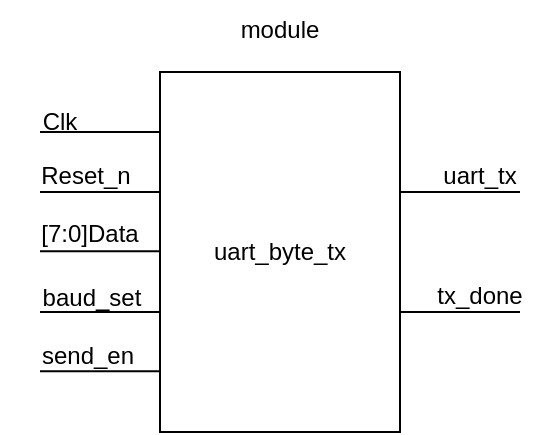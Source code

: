 <mxfile>
    <diagram id="FI_iDMGryRoR3SAqCawZ" name="第 1 页">
        <mxGraphModel dx="546" dy="437" grid="0" gridSize="10" guides="1" tooltips="1" connect="1" arrows="1" fold="1" page="0" pageScale="1" pageWidth="827" pageHeight="1169" background="none" math="0" shadow="0">
            <root>
                <mxCell id="0"/>
                <mxCell id="1" parent="0"/>
                <mxCell id="2" value="uart_byte_tx" style="rounded=0;whiteSpace=wrap;html=1;" parent="1" vertex="1">
                    <mxGeometry x="190" y="140" width="120" height="180" as="geometry"/>
                </mxCell>
                <mxCell id="5" value="" style="endArrow=none;html=1;" parent="1" edge="1">
                    <mxGeometry width="50" height="50" relative="1" as="geometry">
                        <mxPoint x="130" y="170" as="sourcePoint"/>
                        <mxPoint x="190" y="170" as="targetPoint"/>
                    </mxGeometry>
                </mxCell>
                <mxCell id="6" value="" style="endArrow=none;html=1;" parent="1" edge="1">
                    <mxGeometry width="50" height="50" relative="1" as="geometry">
                        <mxPoint x="130" y="200" as="sourcePoint"/>
                        <mxPoint x="190" y="200" as="targetPoint"/>
                    </mxGeometry>
                </mxCell>
                <mxCell id="7" value="" style="endArrow=none;html=1;" parent="1" edge="1">
                    <mxGeometry width="50" height="50" relative="1" as="geometry">
                        <mxPoint x="130" y="229.57" as="sourcePoint"/>
                        <mxPoint x="190" y="229.57" as="targetPoint"/>
                    </mxGeometry>
                </mxCell>
                <mxCell id="8" value="" style="endArrow=none;html=1;" parent="1" edge="1">
                    <mxGeometry width="50" height="50" relative="1" as="geometry">
                        <mxPoint x="130" y="260" as="sourcePoint"/>
                        <mxPoint x="190" y="260" as="targetPoint"/>
                    </mxGeometry>
                </mxCell>
                <mxCell id="9" value="" style="endArrow=none;html=1;" parent="1" edge="1">
                    <mxGeometry width="50" height="50" relative="1" as="geometry">
                        <mxPoint x="130" y="289.57" as="sourcePoint"/>
                        <mxPoint x="190" y="289.57" as="targetPoint"/>
                    </mxGeometry>
                </mxCell>
                <mxCell id="10" value="" style="endArrow=none;html=1;" parent="1" edge="1">
                    <mxGeometry width="50" height="50" relative="1" as="geometry">
                        <mxPoint x="310" y="200" as="sourcePoint"/>
                        <mxPoint x="370" y="200" as="targetPoint"/>
                    </mxGeometry>
                </mxCell>
                <mxCell id="11" value="" style="endArrow=none;html=1;" parent="1" edge="1">
                    <mxGeometry width="50" height="50" relative="1" as="geometry">
                        <mxPoint x="310" y="260.0" as="sourcePoint"/>
                        <mxPoint x="370" y="260.0" as="targetPoint"/>
                    </mxGeometry>
                </mxCell>
                <mxCell id="12" value="Clk" style="text;html=1;strokeColor=none;fillColor=none;align=center;verticalAlign=middle;whiteSpace=wrap;rounded=0;" parent="1" vertex="1">
                    <mxGeometry x="110" y="150" width="60" height="30" as="geometry"/>
                </mxCell>
                <mxCell id="13" value="Reset_n" style="text;html=1;strokeColor=none;fillColor=none;align=center;verticalAlign=middle;whiteSpace=wrap;rounded=0;" parent="1" vertex="1">
                    <mxGeometry x="123" y="177" width="60" height="30" as="geometry"/>
                </mxCell>
                <mxCell id="14" value="[7:0]Data" style="text;html=1;strokeColor=none;fillColor=none;align=center;verticalAlign=middle;whiteSpace=wrap;rounded=0;" parent="1" vertex="1">
                    <mxGeometry x="125" y="206" width="60" height="30" as="geometry"/>
                </mxCell>
                <mxCell id="15" value="baud_set" style="text;html=1;strokeColor=none;fillColor=none;align=center;verticalAlign=middle;whiteSpace=wrap;rounded=0;" parent="1" vertex="1">
                    <mxGeometry x="126" y="238" width="60" height="30" as="geometry"/>
                </mxCell>
                <mxCell id="18" value="send_en" style="text;html=1;strokeColor=none;fillColor=none;align=center;verticalAlign=middle;whiteSpace=wrap;rounded=0;" parent="1" vertex="1">
                    <mxGeometry x="124" y="267" width="60" height="30" as="geometry"/>
                </mxCell>
                <mxCell id="19" value="uart_tx" style="text;html=1;strokeColor=none;fillColor=none;align=center;verticalAlign=middle;whiteSpace=wrap;rounded=0;" parent="1" vertex="1">
                    <mxGeometry x="320" y="177" width="60" height="30" as="geometry"/>
                </mxCell>
                <mxCell id="22" value="tx_done" style="text;html=1;strokeColor=none;fillColor=none;align=center;verticalAlign=middle;whiteSpace=wrap;rounded=0;" parent="1" vertex="1">
                    <mxGeometry x="320" y="237" width="60" height="30" as="geometry"/>
                </mxCell>
                <mxCell id="23" value="module" style="text;html=1;strokeColor=none;fillColor=none;align=center;verticalAlign=middle;whiteSpace=wrap;rounded=0;" parent="1" vertex="1">
                    <mxGeometry x="220" y="104" width="60" height="30" as="geometry"/>
                </mxCell>
            </root>
        </mxGraphModel>
    </diagram>
    <diagram id="3U00DbREcB3_zhFsKzXH" name="第 2 页">
        <mxGraphModel dx="734" dy="437" grid="0" gridSize="10" guides="1" tooltips="1" connect="1" arrows="1" fold="1" page="1" pageScale="1" pageWidth="827" pageHeight="1169" math="0" shadow="0">
            <root>
                <mxCell id="7oGK_oAtvqMJSJdlXzcU-0"/>
                <mxCell id="7oGK_oAtvqMJSJdlXzcU-1" parent="7oGK_oAtvqMJSJdlXzcU-0"/>
            </root>
        </mxGraphModel>
    </diagram>
</mxfile>